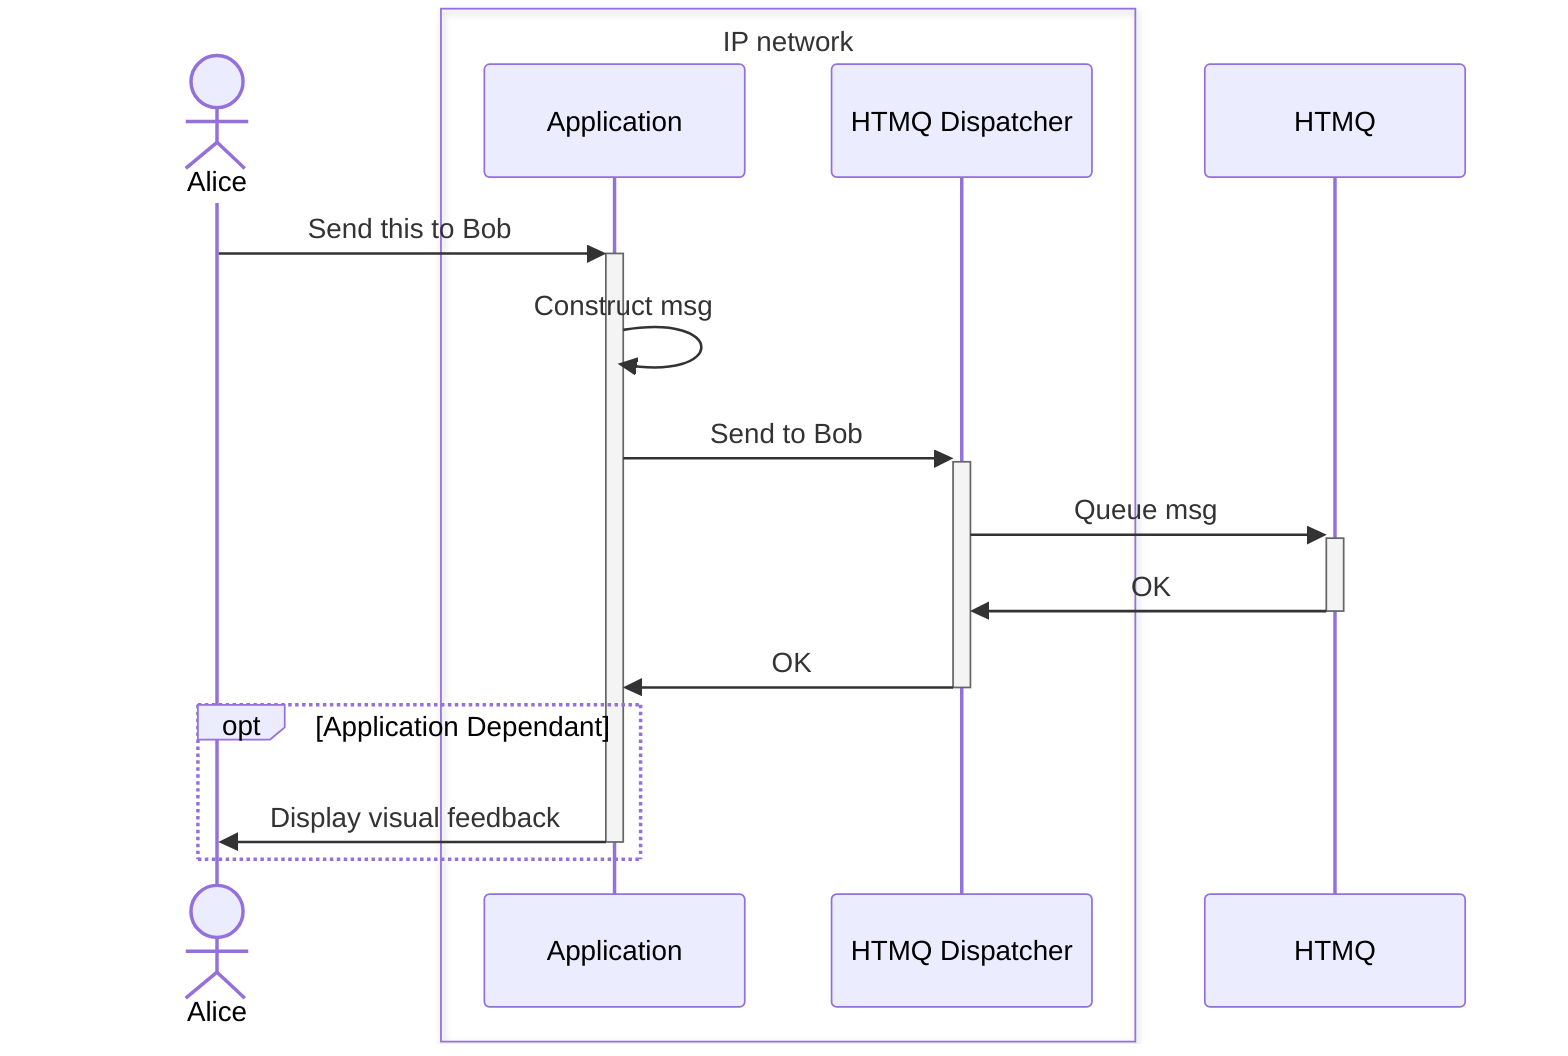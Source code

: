 sequenceDiagram
    actor user as Alice
    box IP network
    participant app as Application
    participant dispatch as HTMQ Dispatcher
    end

    user->>+app: Send this to Bob
    app->>app: Construct msg
    app->>+dispatch: Send to Bob
    dispatch->>+HTMQ: Queue msg
    HTMQ->>-dispatch: OK
    dispatch->>-app: OK
    opt Application Dependant
    app->>-user: Display visual feedback
    end